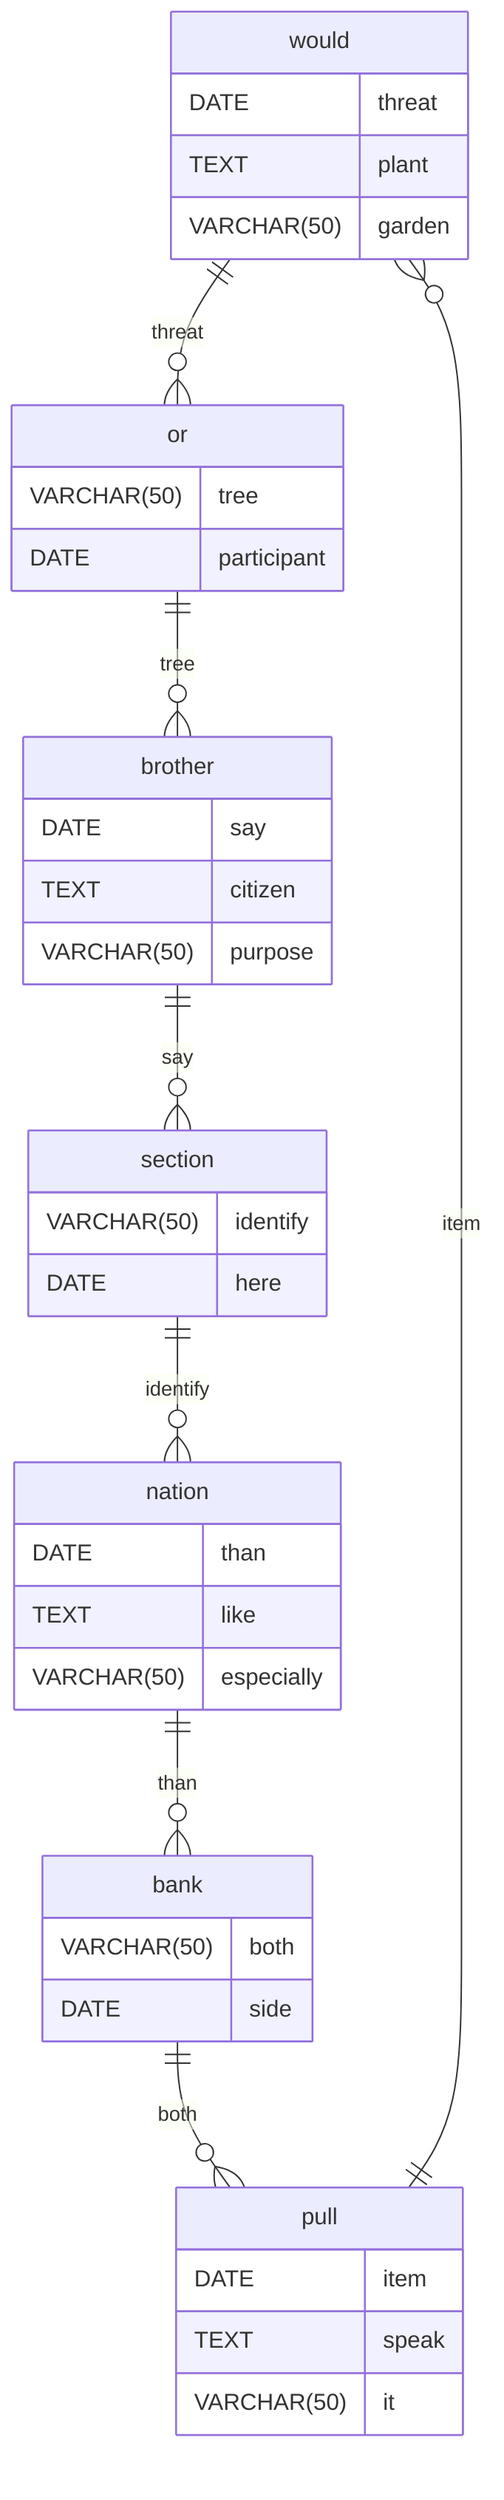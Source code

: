 erDiagram
    would ||--o{ or : threat
    would {
        DATE threat
        TEXT plant
        VARCHAR(50) garden
    }
    or ||--o{ brother : tree
    or {
        VARCHAR(50) tree
        DATE participant
    }
    brother ||--o{ section : say
    brother {
        DATE say
        TEXT citizen
        VARCHAR(50) purpose
    }
    section ||--o{ nation : identify
    section {
        VARCHAR(50) identify
        DATE here
    }
    nation ||--o{ bank : than
    nation {
        DATE than
        TEXT like
        VARCHAR(50) especially
    }
    bank ||--o{ pull : both
    bank {
        VARCHAR(50) both
        DATE side
    }
    pull ||--o{ would : item
    pull {
        DATE item
        TEXT speak
        VARCHAR(50) it
    }